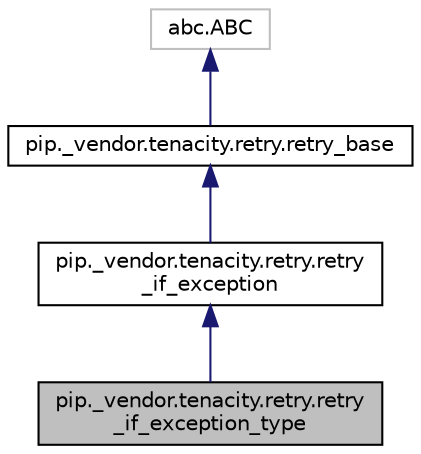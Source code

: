 digraph "pip._vendor.tenacity.retry.retry_if_exception_type"
{
 // LATEX_PDF_SIZE
  edge [fontname="Helvetica",fontsize="10",labelfontname="Helvetica",labelfontsize="10"];
  node [fontname="Helvetica",fontsize="10",shape=record];
  Node1 [label="pip._vendor.tenacity.retry.retry\l_if_exception_type",height=0.2,width=0.4,color="black", fillcolor="grey75", style="filled", fontcolor="black",tooltip=" "];
  Node2 -> Node1 [dir="back",color="midnightblue",fontsize="10",style="solid",fontname="Helvetica"];
  Node2 [label="pip._vendor.tenacity.retry.retry\l_if_exception",height=0.2,width=0.4,color="black", fillcolor="white", style="filled",URL="$classpip_1_1__vendor_1_1tenacity_1_1retry_1_1retry__if__exception.html",tooltip=" "];
  Node3 -> Node2 [dir="back",color="midnightblue",fontsize="10",style="solid",fontname="Helvetica"];
  Node3 [label="pip._vendor.tenacity.retry.retry_base",height=0.2,width=0.4,color="black", fillcolor="white", style="filled",URL="$classpip_1_1__vendor_1_1tenacity_1_1retry_1_1retry__base.html",tooltip=" "];
  Node4 -> Node3 [dir="back",color="midnightblue",fontsize="10",style="solid",fontname="Helvetica"];
  Node4 [label="abc.ABC",height=0.2,width=0.4,color="grey75", fillcolor="white", style="filled",tooltip=" "];
}
